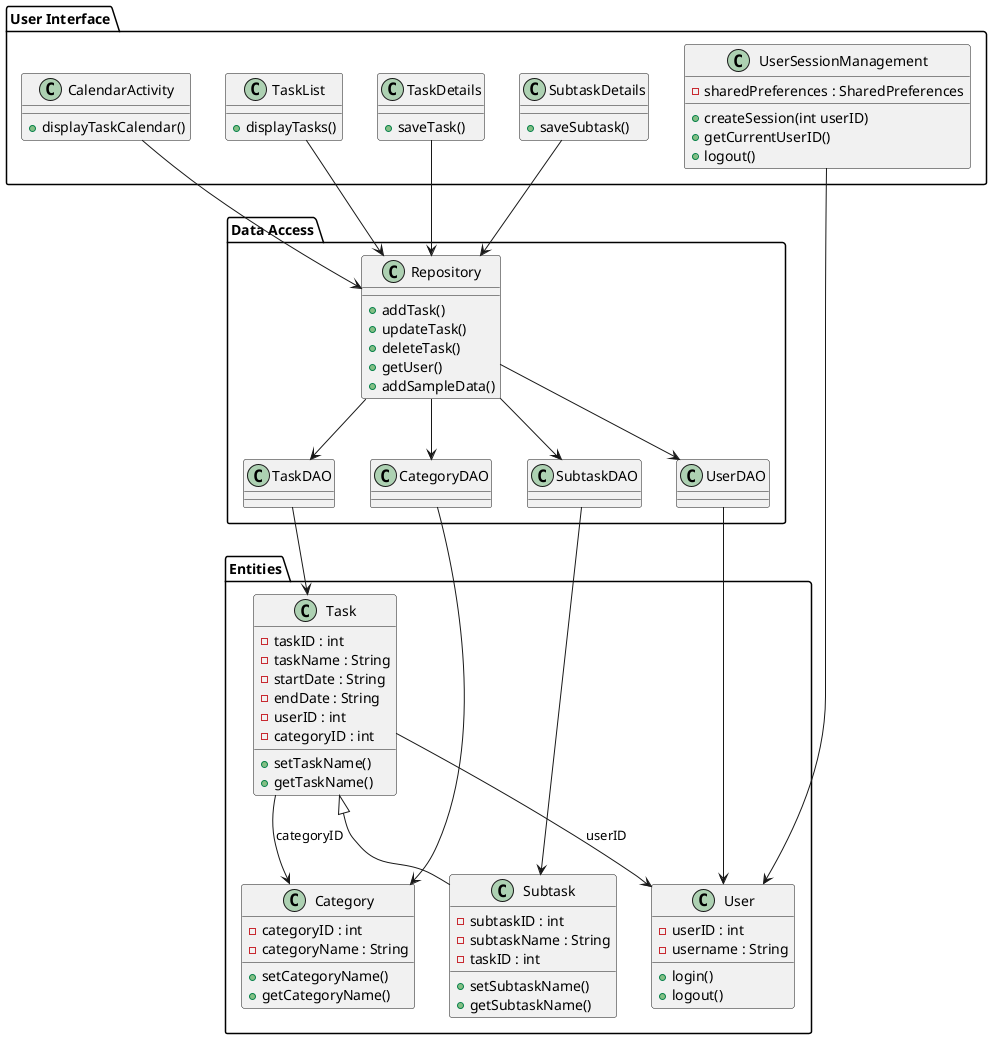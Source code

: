 @startuml

package "Entities" {
    class Task {
      - taskID : int
      - taskName : String
      - startDate : String
      - endDate : String
      - userID : int
      - categoryID : int
      + setTaskName()
      + getTaskName()
    }

    class Subtask {
      - subtaskID : int
      - subtaskName : String
      - taskID : int
      + setSubtaskName()
      + getSubtaskName()
    }

    class User {
      - userID : int
      - username : String
      + login()
      + logout()
    }

    class Category {
      - categoryID : int
      - categoryName : String
      + setCategoryName()
      + getCategoryName()
    }
}

package "Data Access" {
    class TaskDAO {}
    class SubtaskDAO {}
    class UserDAO {}
    class CategoryDAO {}

    class Repository {
      + addTask()
      + updateTask()
      + deleteTask()
      + getUser()
      + addSampleData()
    }
}

package "User Interface" {
    class TaskList {
      + displayTasks()
    }

    class TaskDetails {
      + saveTask()
    }

    class SubtaskDetails {
      + saveSubtask()
    }

    class CalendarActivity {
      + displayTaskCalendar()
    }

    class UserSessionManagement {
      - sharedPreferences : SharedPreferences
      + createSession(int userID)
      + getCurrentUserID()
      + logout()
    }
}

Task <|-- Subtask
TaskDAO --> Task
SubtaskDAO --> Subtask
UserDAO --> User
CategoryDAO --> Category
Repository --> TaskDAO
Repository --> SubtaskDAO
Repository --> UserDAO
Repository --> CategoryDAO
TaskList --> Repository
TaskDetails --> Repository
SubtaskDetails --> Repository
CalendarActivity --> Repository
UserSessionManagement --> User
Task --> User : "userID"
Task --> Category : "categoryID"

@enduml